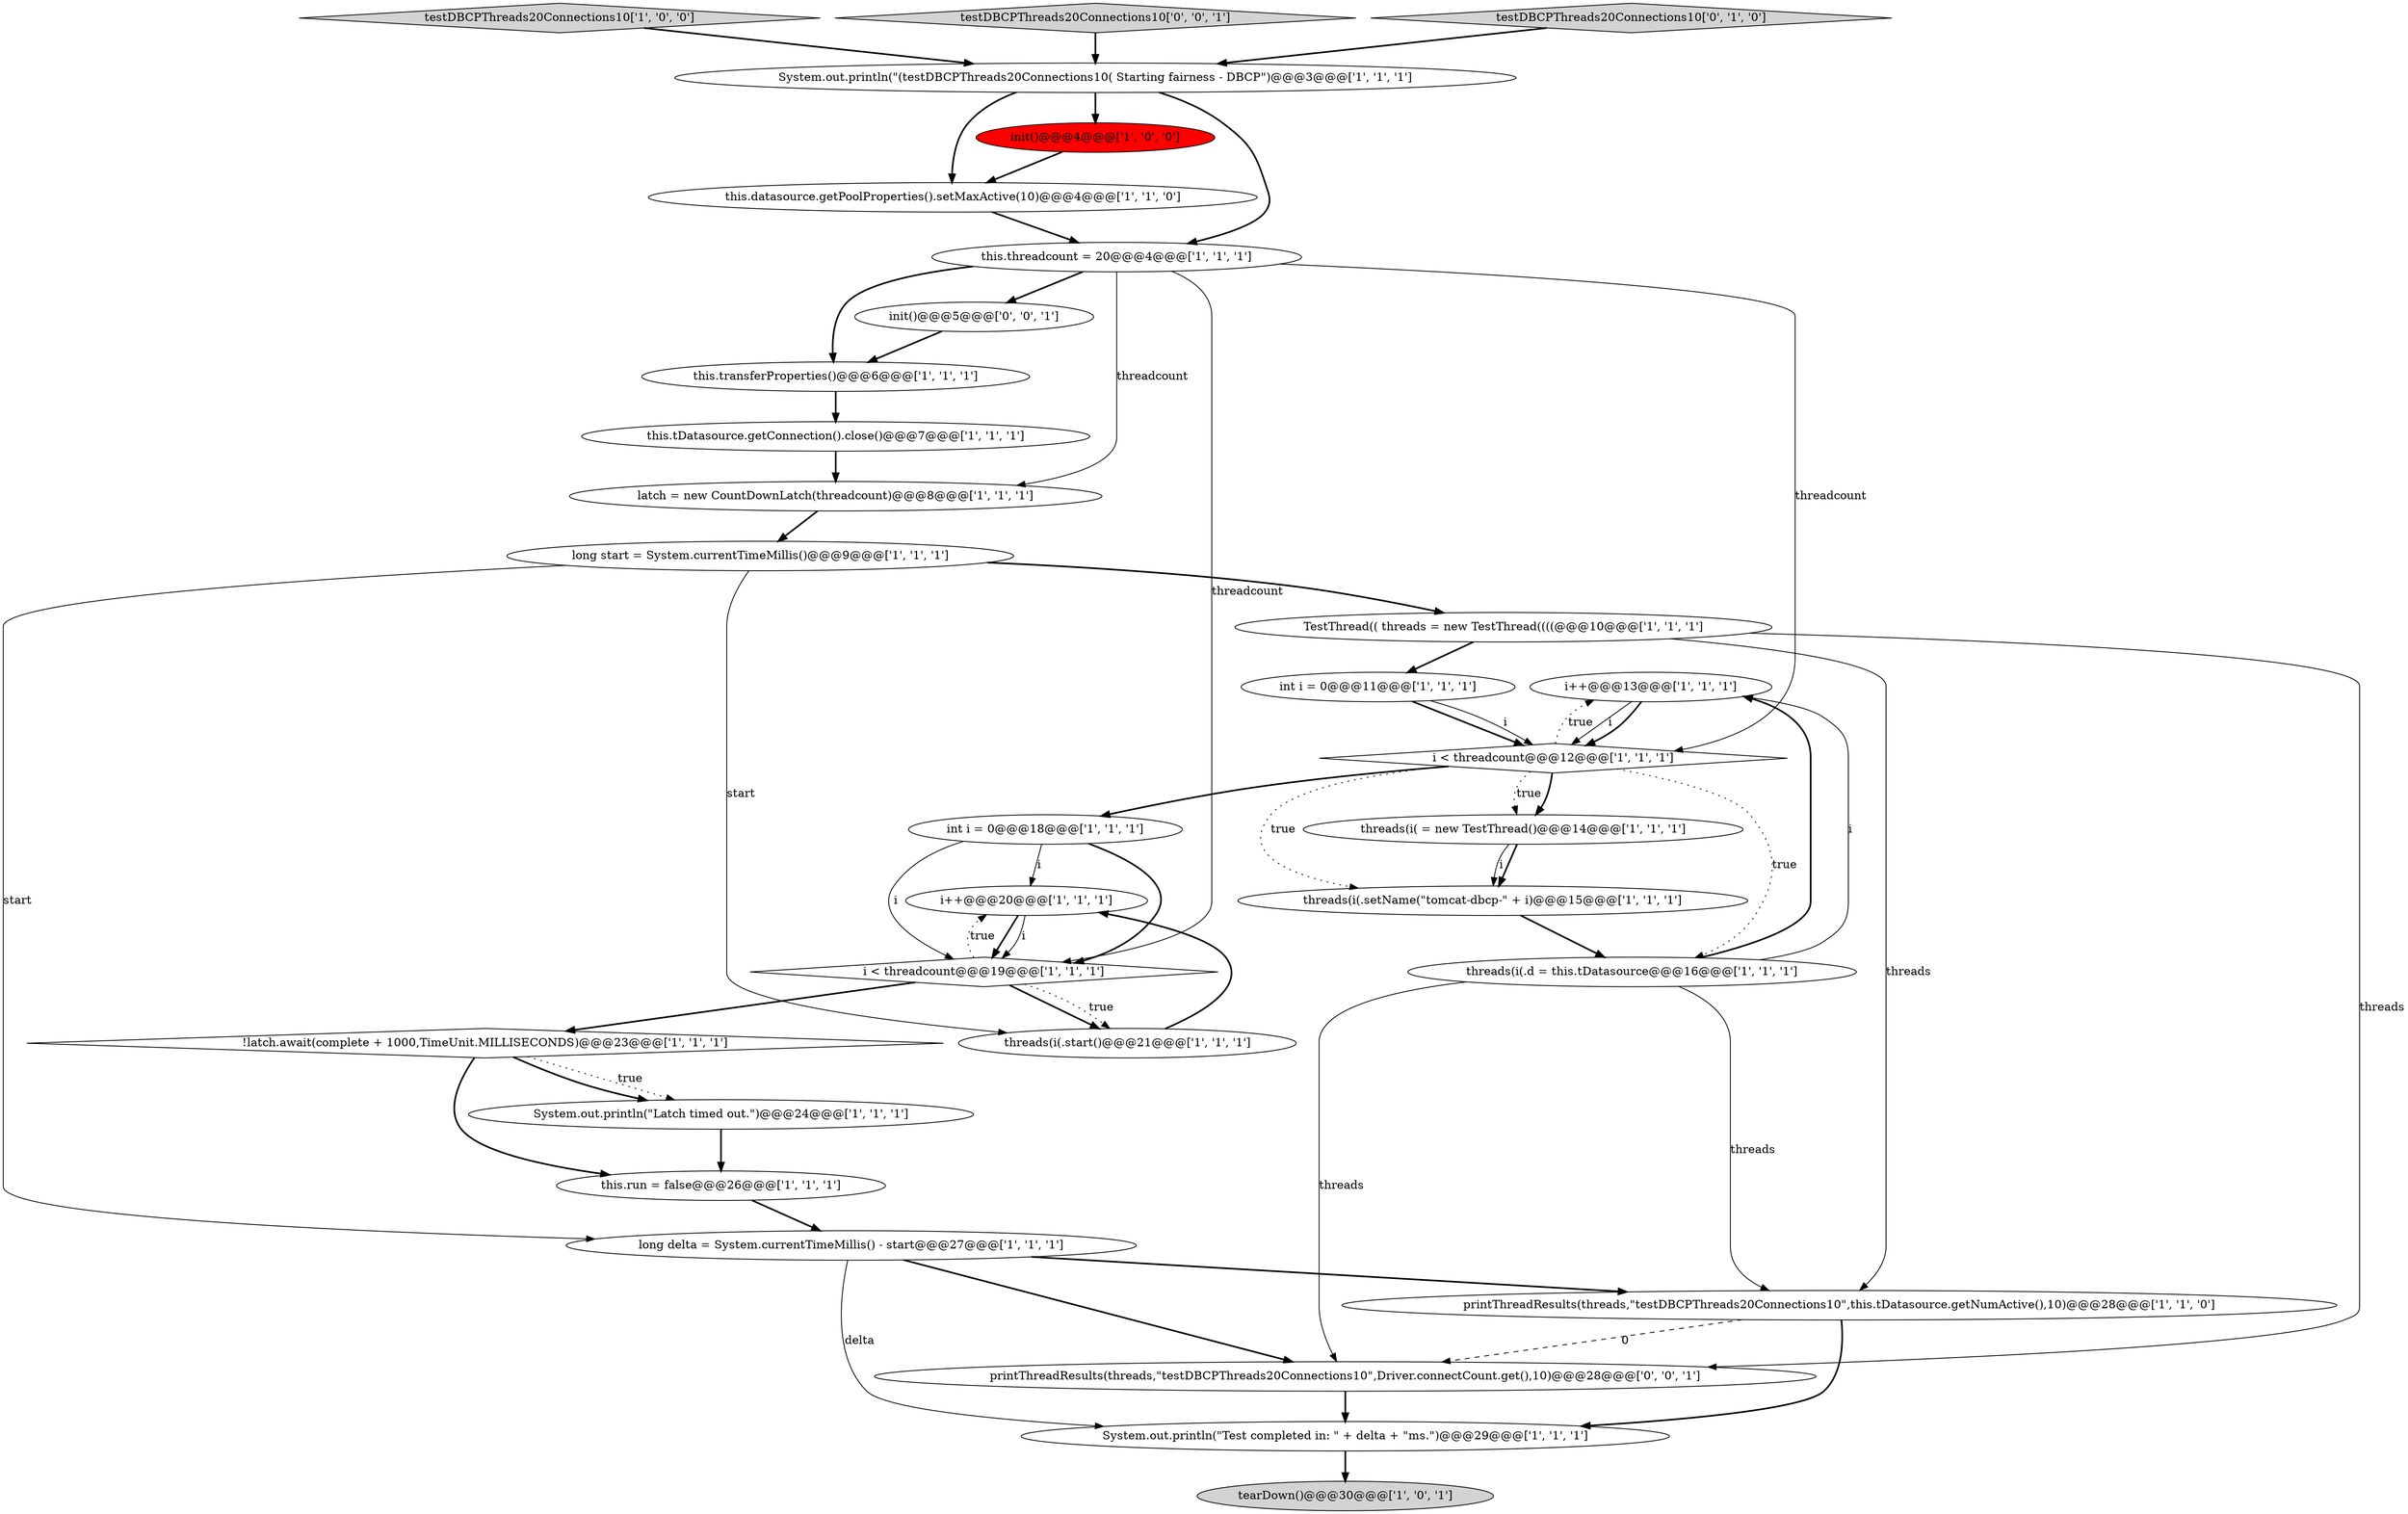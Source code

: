 digraph {
8 [style = filled, label = "i++@@@13@@@['1', '1', '1']", fillcolor = white, shape = ellipse image = "AAA0AAABBB1BBB"];
6 [style = filled, label = "testDBCPThreads20Connections10['1', '0', '0']", fillcolor = lightgray, shape = diamond image = "AAA0AAABBB1BBB"];
25 [style = filled, label = "i < threadcount@@@12@@@['1', '1', '1']", fillcolor = white, shape = diamond image = "AAA0AAABBB1BBB"];
2 [style = filled, label = "threads(i(.d = this.tDatasource@@@16@@@['1', '1', '1']", fillcolor = white, shape = ellipse image = "AAA0AAABBB1BBB"];
29 [style = filled, label = "testDBCPThreads20Connections10['0', '0', '1']", fillcolor = lightgray, shape = diamond image = "AAA0AAABBB3BBB"];
14 [style = filled, label = "init()@@@4@@@['1', '0', '0']", fillcolor = red, shape = ellipse image = "AAA1AAABBB1BBB"];
27 [style = filled, label = "testDBCPThreads20Connections10['0', '1', '0']", fillcolor = lightgray, shape = diamond image = "AAA0AAABBB2BBB"];
11 [style = filled, label = "this.transferProperties()@@@6@@@['1', '1', '1']", fillcolor = white, shape = ellipse image = "AAA0AAABBB1BBB"];
24 [style = filled, label = "this.tDatasource.getConnection().close()@@@7@@@['1', '1', '1']", fillcolor = white, shape = ellipse image = "AAA0AAABBB1BBB"];
13 [style = filled, label = "this.datasource.getPoolProperties().setMaxActive(10)@@@4@@@['1', '1', '0']", fillcolor = white, shape = ellipse image = "AAA0AAABBB1BBB"];
15 [style = filled, label = "long delta = System.currentTimeMillis() - start@@@27@@@['1', '1', '1']", fillcolor = white, shape = ellipse image = "AAA0AAABBB1BBB"];
23 [style = filled, label = "int i = 0@@@11@@@['1', '1', '1']", fillcolor = white, shape = ellipse image = "AAA0AAABBB1BBB"];
26 [style = filled, label = "threads(i(.setName(\"tomcat-dbcp-\" + i)@@@15@@@['1', '1', '1']", fillcolor = white, shape = ellipse image = "AAA0AAABBB1BBB"];
12 [style = filled, label = "long start = System.currentTimeMillis()@@@9@@@['1', '1', '1']", fillcolor = white, shape = ellipse image = "AAA0AAABBB1BBB"];
20 [style = filled, label = "threads(i( = new TestThread()@@@14@@@['1', '1', '1']", fillcolor = white, shape = ellipse image = "AAA0AAABBB1BBB"];
21 [style = filled, label = "TestThread(( threads = new TestThread((((@@@10@@@['1', '1', '1']", fillcolor = white, shape = ellipse image = "AAA0AAABBB1BBB"];
10 [style = filled, label = "i++@@@20@@@['1', '1', '1']", fillcolor = white, shape = ellipse image = "AAA0AAABBB1BBB"];
28 [style = filled, label = "init()@@@5@@@['0', '0', '1']", fillcolor = white, shape = ellipse image = "AAA0AAABBB3BBB"];
19 [style = filled, label = "!latch.await(complete + 1000,TimeUnit.MILLISECONDS)@@@23@@@['1', '1', '1']", fillcolor = white, shape = diamond image = "AAA0AAABBB1BBB"];
7 [style = filled, label = "i < threadcount@@@19@@@['1', '1', '1']", fillcolor = white, shape = diamond image = "AAA0AAABBB1BBB"];
5 [style = filled, label = "int i = 0@@@18@@@['1', '1', '1']", fillcolor = white, shape = ellipse image = "AAA0AAABBB1BBB"];
0 [style = filled, label = "this.threadcount = 20@@@4@@@['1', '1', '1']", fillcolor = white, shape = ellipse image = "AAA0AAABBB1BBB"];
18 [style = filled, label = "System.out.println(\"(testDBCPThreads20Connections10( Starting fairness - DBCP\")@@@3@@@['1', '1', '1']", fillcolor = white, shape = ellipse image = "AAA0AAABBB1BBB"];
22 [style = filled, label = "System.out.println(\"Test completed in: \" + delta + \"ms.\")@@@29@@@['1', '1', '1']", fillcolor = white, shape = ellipse image = "AAA0AAABBB1BBB"];
30 [style = filled, label = "printThreadResults(threads,\"testDBCPThreads20Connections10\",Driver.connectCount.get(),10)@@@28@@@['0', '0', '1']", fillcolor = white, shape = ellipse image = "AAA0AAABBB3BBB"];
3 [style = filled, label = "latch = new CountDownLatch(threadcount)@@@8@@@['1', '1', '1']", fillcolor = white, shape = ellipse image = "AAA0AAABBB1BBB"];
16 [style = filled, label = "threads(i(.start()@@@21@@@['1', '1', '1']", fillcolor = white, shape = ellipse image = "AAA0AAABBB1BBB"];
9 [style = filled, label = "printThreadResults(threads,\"testDBCPThreads20Connections10\",this.tDatasource.getNumActive(),10)@@@28@@@['1', '1', '0']", fillcolor = white, shape = ellipse image = "AAA0AAABBB1BBB"];
17 [style = filled, label = "System.out.println(\"Latch timed out.\")@@@24@@@['1', '1', '1']", fillcolor = white, shape = ellipse image = "AAA0AAABBB1BBB"];
1 [style = filled, label = "this.run = false@@@26@@@['1', '1', '1']", fillcolor = white, shape = ellipse image = "AAA0AAABBB1BBB"];
4 [style = filled, label = "tearDown()@@@30@@@['1', '0', '1']", fillcolor = lightgray, shape = ellipse image = "AAA0AAABBB1BBB"];
9->22 [style = bold, label=""];
27->18 [style = bold, label=""];
23->25 [style = bold, label=""];
21->30 [style = solid, label="threads"];
30->22 [style = bold, label=""];
7->10 [style = dotted, label="true"];
0->7 [style = solid, label="threadcount"];
17->1 [style = bold, label=""];
16->10 [style = bold, label=""];
19->17 [style = dotted, label="true"];
12->21 [style = bold, label=""];
20->26 [style = bold, label=""];
6->18 [style = bold, label=""];
1->15 [style = bold, label=""];
28->11 [style = bold, label=""];
0->11 [style = bold, label=""];
5->7 [style = solid, label="i"];
19->17 [style = bold, label=""];
15->30 [style = bold, label=""];
3->12 [style = bold, label=""];
11->24 [style = bold, label=""];
10->7 [style = bold, label=""];
25->8 [style = dotted, label="true"];
2->8 [style = solid, label="i"];
29->18 [style = bold, label=""];
22->4 [style = bold, label=""];
8->25 [style = solid, label="i"];
15->22 [style = solid, label="delta"];
26->2 [style = bold, label=""];
25->20 [style = bold, label=""];
19->1 [style = bold, label=""];
20->26 [style = solid, label="i"];
15->9 [style = bold, label=""];
0->3 [style = solid, label="threadcount"];
25->20 [style = dotted, label="true"];
7->16 [style = bold, label=""];
7->16 [style = dotted, label="true"];
18->13 [style = bold, label=""];
12->16 [style = solid, label="start"];
5->7 [style = bold, label=""];
25->5 [style = bold, label=""];
12->15 [style = solid, label="start"];
2->30 [style = solid, label="threads"];
14->13 [style = bold, label=""];
21->9 [style = solid, label="threads"];
0->25 [style = solid, label="threadcount"];
9->30 [style = dashed, label="0"];
10->7 [style = solid, label="i"];
25->2 [style = dotted, label="true"];
5->10 [style = solid, label="i"];
7->19 [style = bold, label=""];
8->25 [style = bold, label=""];
18->14 [style = bold, label=""];
24->3 [style = bold, label=""];
18->0 [style = bold, label=""];
23->25 [style = solid, label="i"];
0->28 [style = bold, label=""];
2->9 [style = solid, label="threads"];
2->8 [style = bold, label=""];
13->0 [style = bold, label=""];
25->26 [style = dotted, label="true"];
21->23 [style = bold, label=""];
}
